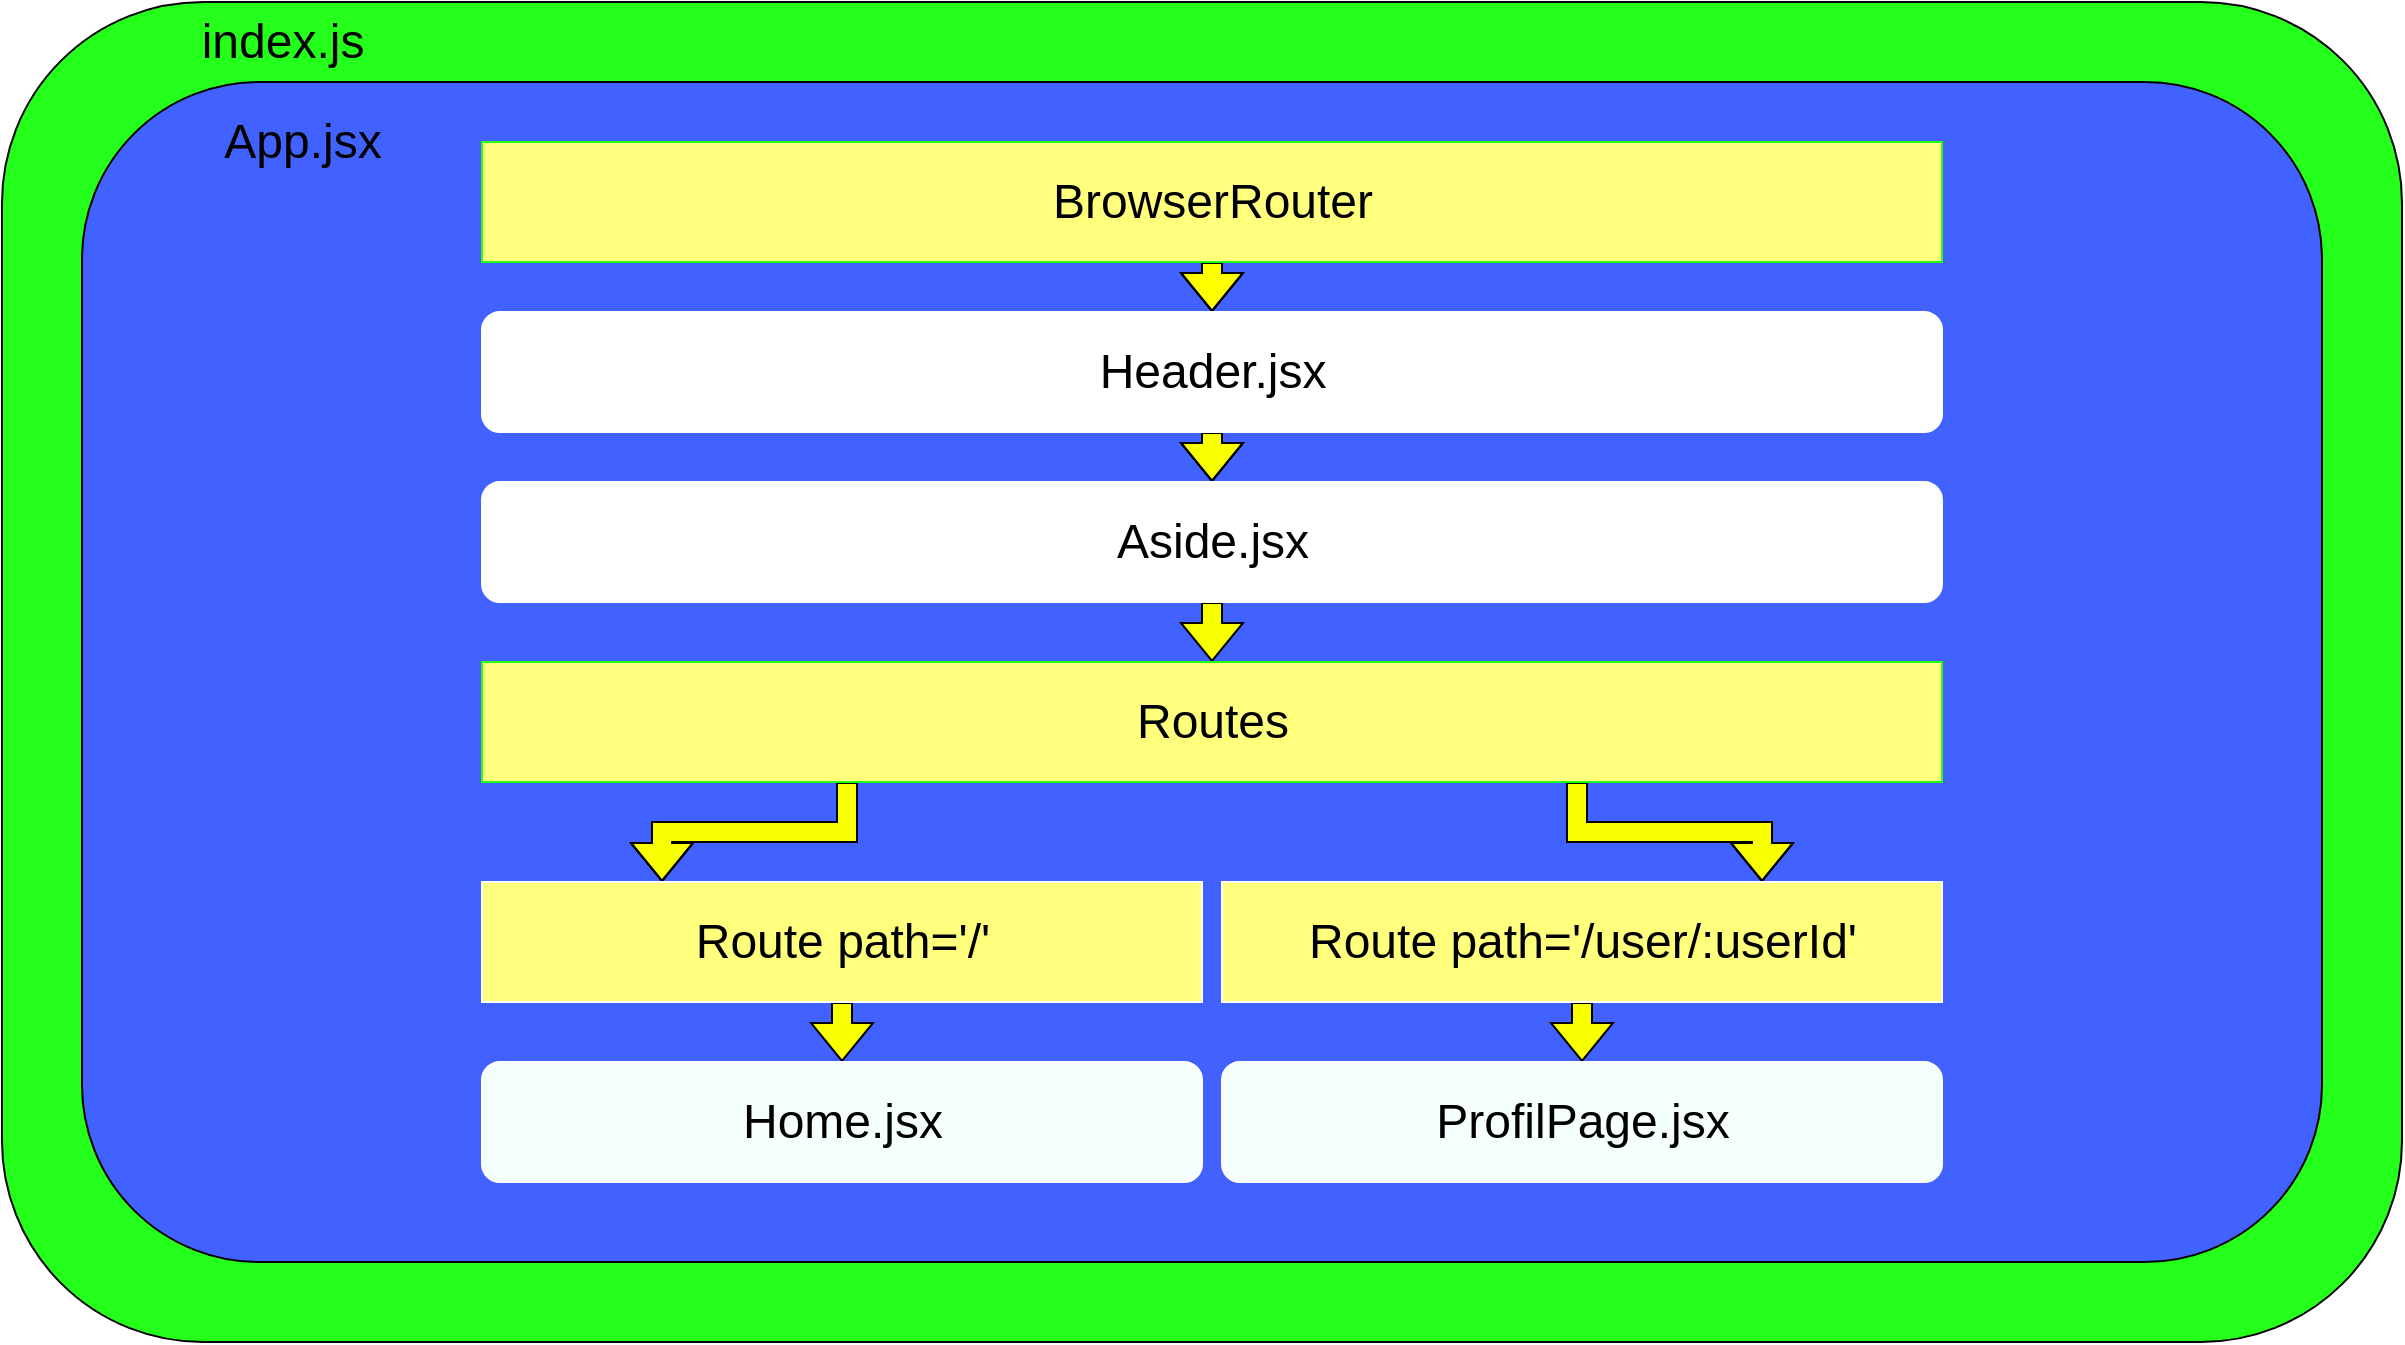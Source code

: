<mxfile version="16.6.2" type="github">
  <diagram id="hE8aymsUVtcykUhY7BV-" name="Page-1">
    <mxGraphModel dx="1350" dy="777" grid="1" gridSize="10" guides="1" tooltips="1" connect="1" arrows="1" fold="1" page="1" pageScale="1" pageWidth="1169" pageHeight="827" math="0" shadow="0">
      <root>
        <mxCell id="0" />
        <mxCell id="1" parent="0" />
        <mxCell id="egxH8QLvThwiy25h8IRN-1" value="" style="rounded=1;whiteSpace=wrap;html=1;fillColor=#24FF1C;" vertex="1" parent="1">
          <mxGeometry x="40" y="40" width="1200" height="670" as="geometry" />
        </mxCell>
        <mxCell id="egxH8QLvThwiy25h8IRN-2" value="&lt;font style=&quot;font-size: 24px&quot;&gt;index.js&lt;/font&gt;" style="text;html=1;align=center;verticalAlign=middle;resizable=0;points=[];autosize=1;strokeColor=#24FF1C;fillColor=#24FF1C;fontSize=12;fontFamily=Helvetica;fontColor=default;" vertex="1" parent="1">
          <mxGeometry x="130" y="50" width="100" height="20" as="geometry" />
        </mxCell>
        <mxCell id="egxH8QLvThwiy25h8IRN-3" value="" style="rounded=1;whiteSpace=wrap;html=1;fontFamily=Helvetica;fontSize=24;fontColor=default;strokeColor=default;fillColor=#4262FF;" vertex="1" parent="1">
          <mxGeometry x="80" y="80" width="1120" height="590" as="geometry" />
        </mxCell>
        <mxCell id="egxH8QLvThwiy25h8IRN-4" value="App.jsx" style="text;html=1;align=center;verticalAlign=middle;resizable=0;points=[];autosize=1;strokeColor=none;fillColor=none;fontSize=24;fontFamily=Helvetica;fontColor=default;" vertex="1" parent="1">
          <mxGeometry x="145" y="95" width="90" height="30" as="geometry" />
        </mxCell>
        <mxCell id="egxH8QLvThwiy25h8IRN-10" style="edgeStyle=orthogonalEdgeStyle;shape=flexArrow;rounded=0;orthogonalLoop=1;jettySize=auto;html=1;exitX=0.5;exitY=1;exitDx=0;exitDy=0;fontFamily=Helvetica;fontSize=24;fontColor=default;fillColor=#FFFF00;" edge="1" parent="1" source="egxH8QLvThwiy25h8IRN-9" target="egxH8QLvThwiy25h8IRN-8">
          <mxGeometry relative="1" as="geometry" />
        </mxCell>
        <mxCell id="egxH8QLvThwiy25h8IRN-9" value="" style="rounded=0;whiteSpace=wrap;html=1;fontFamily=Helvetica;fontSize=24;fontColor=default;strokeColor=#24FF1C;fillColor=#FFFF7D;" vertex="1" parent="1">
          <mxGeometry x="280" y="110" width="730" height="60" as="geometry" />
        </mxCell>
        <mxCell id="egxH8QLvThwiy25h8IRN-7" value="BrowserRouter" style="text;html=1;align=center;verticalAlign=middle;resizable=0;points=[];autosize=1;strokeColor=none;fillColor=none;fontSize=24;fontFamily=Helvetica;fontColor=default;" vertex="1" parent="1">
          <mxGeometry x="555" y="125" width="180" height="30" as="geometry" />
        </mxCell>
        <mxCell id="egxH8QLvThwiy25h8IRN-15" style="edgeStyle=orthogonalEdgeStyle;shape=flexArrow;rounded=0;orthogonalLoop=1;jettySize=auto;html=1;exitX=0.5;exitY=1;exitDx=0;exitDy=0;fontFamily=Helvetica;fontSize=24;fontColor=default;fillColor=#F7FF00;" edge="1" parent="1" source="egxH8QLvThwiy25h8IRN-8" target="egxH8QLvThwiy25h8IRN-13">
          <mxGeometry relative="1" as="geometry" />
        </mxCell>
        <mxCell id="egxH8QLvThwiy25h8IRN-8" value="" style="rounded=1;whiteSpace=wrap;html=1;fontFamily=Helvetica;fontSize=24;fontColor=default;strokeColor=#FFFFFF;fillColor=#FFFFFF;" vertex="1" parent="1">
          <mxGeometry x="280" y="195" width="730" height="60" as="geometry" />
        </mxCell>
        <mxCell id="egxH8QLvThwiy25h8IRN-11" value="Header.jsx" style="text;html=1;align=center;verticalAlign=middle;resizable=0;points=[];autosize=1;strokeColor=none;fillColor=none;fontSize=24;fontFamily=Helvetica;fontColor=default;" vertex="1" parent="1">
          <mxGeometry x="580" y="210" width="130" height="30" as="geometry" />
        </mxCell>
        <mxCell id="egxH8QLvThwiy25h8IRN-19" style="edgeStyle=orthogonalEdgeStyle;shape=flexArrow;rounded=0;orthogonalLoop=1;jettySize=auto;html=1;exitX=0.5;exitY=1;exitDx=0;exitDy=0;entryX=0.5;entryY=0;entryDx=0;entryDy=0;fontFamily=Helvetica;fontSize=24;fontColor=default;fillColor=#F7FF00;" edge="1" parent="1" source="egxH8QLvThwiy25h8IRN-13" target="egxH8QLvThwiy25h8IRN-17">
          <mxGeometry relative="1" as="geometry" />
        </mxCell>
        <mxCell id="egxH8QLvThwiy25h8IRN-13" value="" style="rounded=1;whiteSpace=wrap;html=1;fontFamily=Helvetica;fontSize=24;fontColor=default;strokeColor=#FFFFFF;fillColor=#FFFFFF;" vertex="1" parent="1">
          <mxGeometry x="280" y="280" width="730" height="60" as="geometry" />
        </mxCell>
        <mxCell id="egxH8QLvThwiy25h8IRN-16" value="Aside.jsx" style="text;html=1;align=center;verticalAlign=middle;resizable=0;points=[];autosize=1;strokeColor=none;fillColor=none;fontSize=24;fontFamily=Helvetica;fontColor=default;" vertex="1" parent="1">
          <mxGeometry x="590" y="295" width="110" height="30" as="geometry" />
        </mxCell>
        <mxCell id="egxH8QLvThwiy25h8IRN-27" style="edgeStyle=orthogonalEdgeStyle;shape=flexArrow;rounded=0;orthogonalLoop=1;jettySize=auto;html=1;exitX=0.25;exitY=1;exitDx=0;exitDy=0;entryX=0.25;entryY=0;entryDx=0;entryDy=0;fontFamily=Helvetica;fontSize=24;fontColor=default;fillColor=#F7FF00;" edge="1" parent="1" source="egxH8QLvThwiy25h8IRN-17" target="egxH8QLvThwiy25h8IRN-23">
          <mxGeometry relative="1" as="geometry" />
        </mxCell>
        <mxCell id="egxH8QLvThwiy25h8IRN-29" style="edgeStyle=orthogonalEdgeStyle;shape=flexArrow;rounded=0;orthogonalLoop=1;jettySize=auto;html=1;exitX=0.75;exitY=1;exitDx=0;exitDy=0;entryX=0.75;entryY=0;entryDx=0;entryDy=0;fontFamily=Helvetica;fontSize=24;fontColor=default;fillColor=#F7FF00;" edge="1" parent="1" source="egxH8QLvThwiy25h8IRN-17" target="egxH8QLvThwiy25h8IRN-24">
          <mxGeometry relative="1" as="geometry" />
        </mxCell>
        <mxCell id="egxH8QLvThwiy25h8IRN-17" value="" style="rounded=0;whiteSpace=wrap;html=1;fontFamily=Helvetica;fontSize=24;fontColor=default;strokeColor=#24FF1C;fillColor=#FFFF7D;" vertex="1" parent="1">
          <mxGeometry x="280" y="370" width="730" height="60" as="geometry" />
        </mxCell>
        <mxCell id="egxH8QLvThwiy25h8IRN-20" value="Routes" style="text;html=1;align=center;verticalAlign=middle;resizable=0;points=[];autosize=1;strokeColor=none;fillColor=none;fontSize=24;fontFamily=Helvetica;fontColor=default;" vertex="1" parent="1">
          <mxGeometry x="600" y="385" width="90" height="30" as="geometry" />
        </mxCell>
        <mxCell id="egxH8QLvThwiy25h8IRN-35" style="edgeStyle=orthogonalEdgeStyle;shape=flexArrow;rounded=0;orthogonalLoop=1;jettySize=auto;html=1;exitX=0.5;exitY=1;exitDx=0;exitDy=0;entryX=0.5;entryY=0;entryDx=0;entryDy=0;fontFamily=Helvetica;fontSize=24;fontColor=default;fillColor=#F7FF00;" edge="1" parent="1" source="egxH8QLvThwiy25h8IRN-23" target="egxH8QLvThwiy25h8IRN-33">
          <mxGeometry relative="1" as="geometry" />
        </mxCell>
        <mxCell id="egxH8QLvThwiy25h8IRN-23" value="" style="rounded=0;whiteSpace=wrap;html=1;fontFamily=Helvetica;fontSize=24;fontColor=default;strokeColor=#FFFFFF;fillColor=#FFFF7D;" vertex="1" parent="1">
          <mxGeometry x="280" y="480" width="360" height="60" as="geometry" />
        </mxCell>
        <mxCell id="egxH8QLvThwiy25h8IRN-36" style="edgeStyle=orthogonalEdgeStyle;shape=flexArrow;rounded=0;orthogonalLoop=1;jettySize=auto;html=1;exitX=0.5;exitY=1;exitDx=0;exitDy=0;entryX=0.5;entryY=0;entryDx=0;entryDy=0;fontFamily=Helvetica;fontSize=24;fontColor=default;fillColor=#F7FF00;" edge="1" parent="1" source="egxH8QLvThwiy25h8IRN-24" target="egxH8QLvThwiy25h8IRN-34">
          <mxGeometry relative="1" as="geometry" />
        </mxCell>
        <mxCell id="egxH8QLvThwiy25h8IRN-24" value="" style="rounded=0;whiteSpace=wrap;html=1;fontFamily=Helvetica;fontSize=24;fontColor=default;strokeColor=#FFFFFF;fillColor=#FFFF7D;" vertex="1" parent="1">
          <mxGeometry x="650" y="480" width="360" height="60" as="geometry" />
        </mxCell>
        <mxCell id="egxH8QLvThwiy25h8IRN-31" value="Route path=&#39;/&#39;" style="text;html=1;align=center;verticalAlign=middle;resizable=0;points=[];autosize=1;strokeColor=none;fillColor=none;fontSize=24;fontFamily=Helvetica;fontColor=default;" vertex="1" parent="1">
          <mxGeometry x="380" y="495" width="160" height="30" as="geometry" />
        </mxCell>
        <mxCell id="egxH8QLvThwiy25h8IRN-32" value="Route path=&#39;/user/:userId&#39;" style="text;html=1;align=center;verticalAlign=middle;resizable=0;points=[];autosize=1;strokeColor=none;fillColor=none;fontSize=24;fontFamily=Helvetica;fontColor=default;" vertex="1" parent="1">
          <mxGeometry x="685" y="495" width="290" height="30" as="geometry" />
        </mxCell>
        <mxCell id="egxH8QLvThwiy25h8IRN-33" value="" style="rounded=1;whiteSpace=wrap;html=1;fontFamily=Helvetica;fontSize=24;fontColor=default;strokeColor=#FFFFFF;fillColor=#F5FFFD;" vertex="1" parent="1">
          <mxGeometry x="280" y="570" width="360" height="60" as="geometry" />
        </mxCell>
        <mxCell id="egxH8QLvThwiy25h8IRN-34" value="" style="rounded=1;whiteSpace=wrap;html=1;fontFamily=Helvetica;fontSize=24;fontColor=default;strokeColor=#FFFFFF;fillColor=#F5FFFD;" vertex="1" parent="1">
          <mxGeometry x="650" y="570" width="360" height="60" as="geometry" />
        </mxCell>
        <mxCell id="egxH8QLvThwiy25h8IRN-37" value="Home.jsx" style="text;html=1;align=center;verticalAlign=middle;resizable=0;points=[];autosize=1;strokeColor=none;fillColor=none;fontSize=24;fontFamily=Helvetica;fontColor=default;" vertex="1" parent="1">
          <mxGeometry x="400" y="585" width="120" height="30" as="geometry" />
        </mxCell>
        <mxCell id="egxH8QLvThwiy25h8IRN-38" value="ProfilPage.jsx" style="text;html=1;align=center;verticalAlign=middle;resizable=0;points=[];autosize=1;strokeColor=none;fillColor=none;fontSize=24;fontFamily=Helvetica;fontColor=default;" vertex="1" parent="1">
          <mxGeometry x="750" y="585" width="160" height="30" as="geometry" />
        </mxCell>
      </root>
    </mxGraphModel>
  </diagram>
</mxfile>
